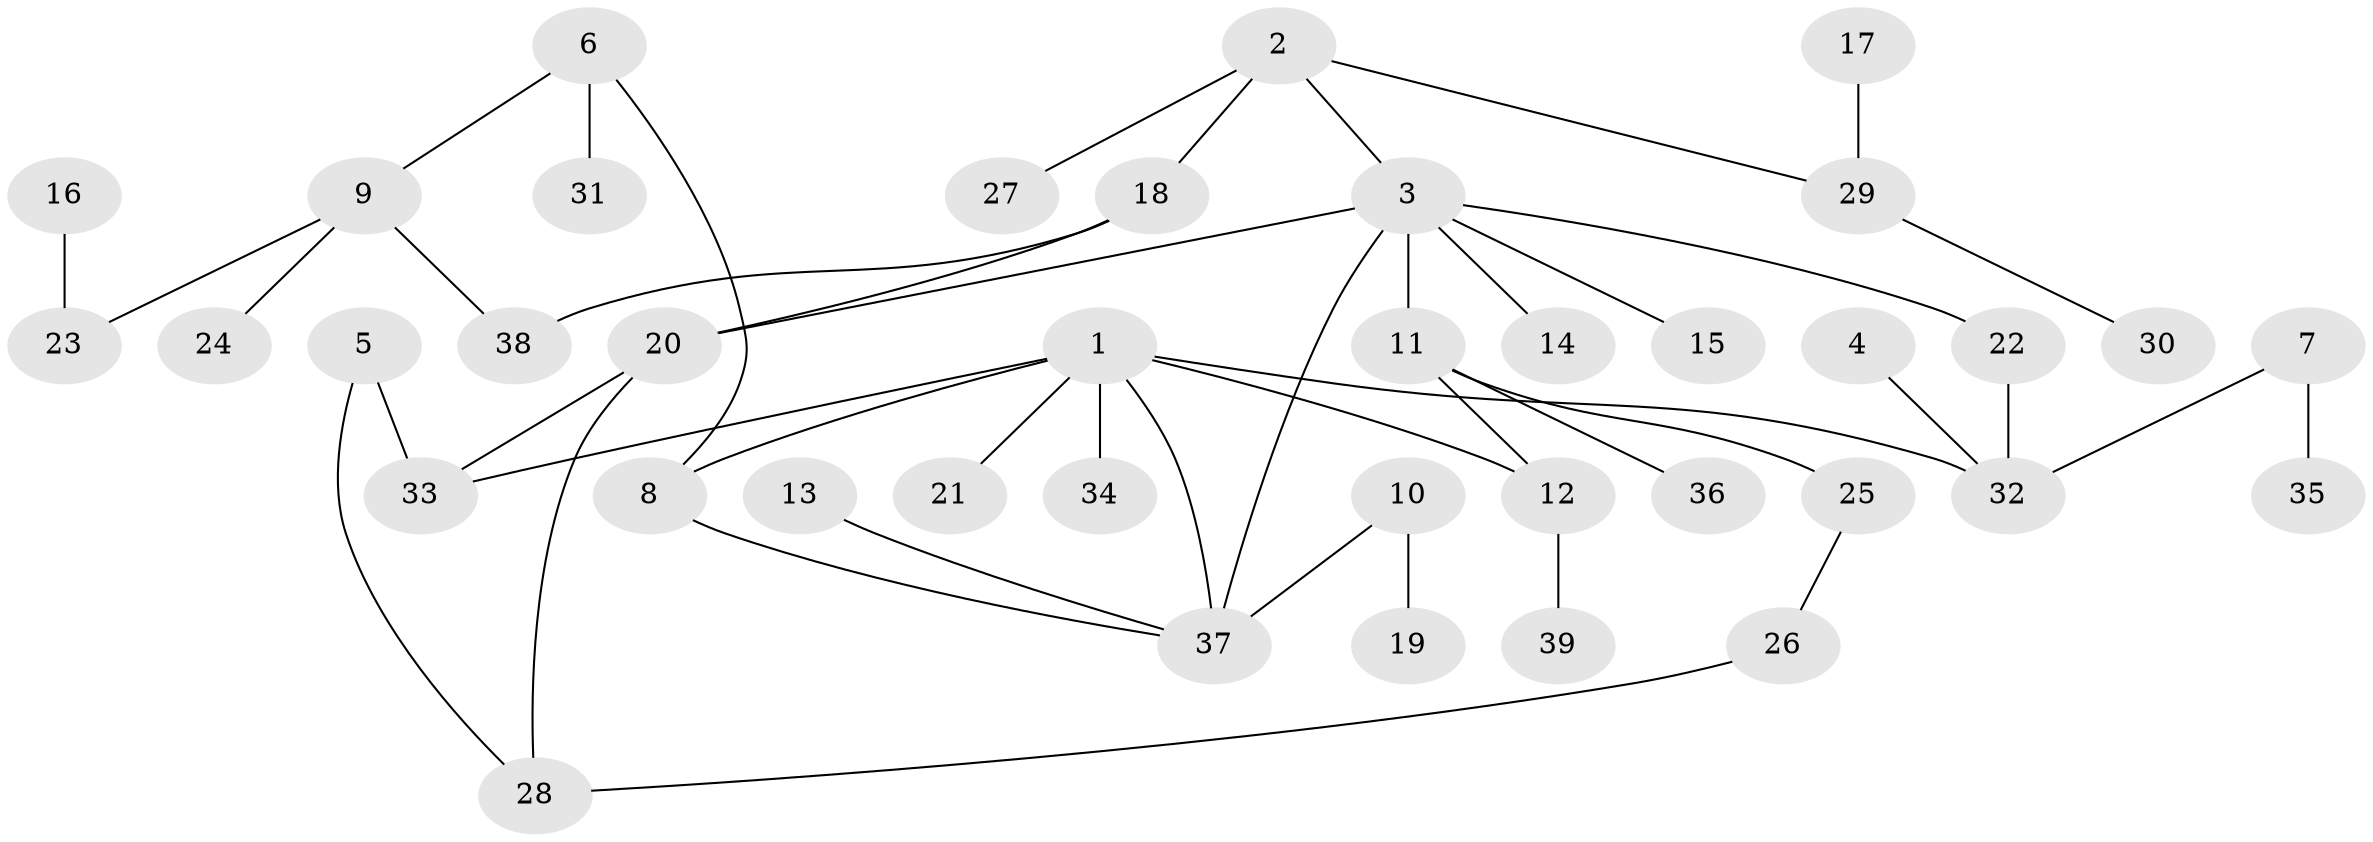 // original degree distribution, {3: 0.1038961038961039, 6: 0.05194805194805195, 4: 0.11688311688311688, 2: 0.3116883116883117, 1: 0.4025974025974026, 5: 0.012987012987012988}
// Generated by graph-tools (version 1.1) at 2025/01/03/09/25 03:01:08]
// undirected, 39 vertices, 46 edges
graph export_dot {
graph [start="1"]
  node [color=gray90,style=filled];
  1;
  2;
  3;
  4;
  5;
  6;
  7;
  8;
  9;
  10;
  11;
  12;
  13;
  14;
  15;
  16;
  17;
  18;
  19;
  20;
  21;
  22;
  23;
  24;
  25;
  26;
  27;
  28;
  29;
  30;
  31;
  32;
  33;
  34;
  35;
  36;
  37;
  38;
  39;
  1 -- 8 [weight=1.0];
  1 -- 12 [weight=1.0];
  1 -- 21 [weight=1.0];
  1 -- 32 [weight=1.0];
  1 -- 33 [weight=1.0];
  1 -- 34 [weight=1.0];
  1 -- 37 [weight=1.0];
  2 -- 3 [weight=1.0];
  2 -- 18 [weight=1.0];
  2 -- 27 [weight=1.0];
  2 -- 29 [weight=1.0];
  3 -- 11 [weight=1.0];
  3 -- 14 [weight=1.0];
  3 -- 15 [weight=1.0];
  3 -- 20 [weight=1.0];
  3 -- 22 [weight=1.0];
  3 -- 37 [weight=1.0];
  4 -- 32 [weight=1.0];
  5 -- 28 [weight=1.0];
  5 -- 33 [weight=1.0];
  6 -- 8 [weight=1.0];
  6 -- 9 [weight=1.0];
  6 -- 31 [weight=1.0];
  7 -- 32 [weight=1.0];
  7 -- 35 [weight=1.0];
  8 -- 37 [weight=1.0];
  9 -- 23 [weight=1.0];
  9 -- 24 [weight=1.0];
  9 -- 38 [weight=1.0];
  10 -- 19 [weight=1.0];
  10 -- 37 [weight=1.0];
  11 -- 12 [weight=1.0];
  11 -- 25 [weight=1.0];
  11 -- 36 [weight=1.0];
  12 -- 39 [weight=1.0];
  13 -- 37 [weight=1.0];
  16 -- 23 [weight=1.0];
  17 -- 29 [weight=1.0];
  18 -- 20 [weight=1.0];
  18 -- 38 [weight=1.0];
  20 -- 28 [weight=1.0];
  20 -- 33 [weight=1.0];
  22 -- 32 [weight=1.0];
  25 -- 26 [weight=1.0];
  26 -- 28 [weight=1.0];
  29 -- 30 [weight=1.0];
}
